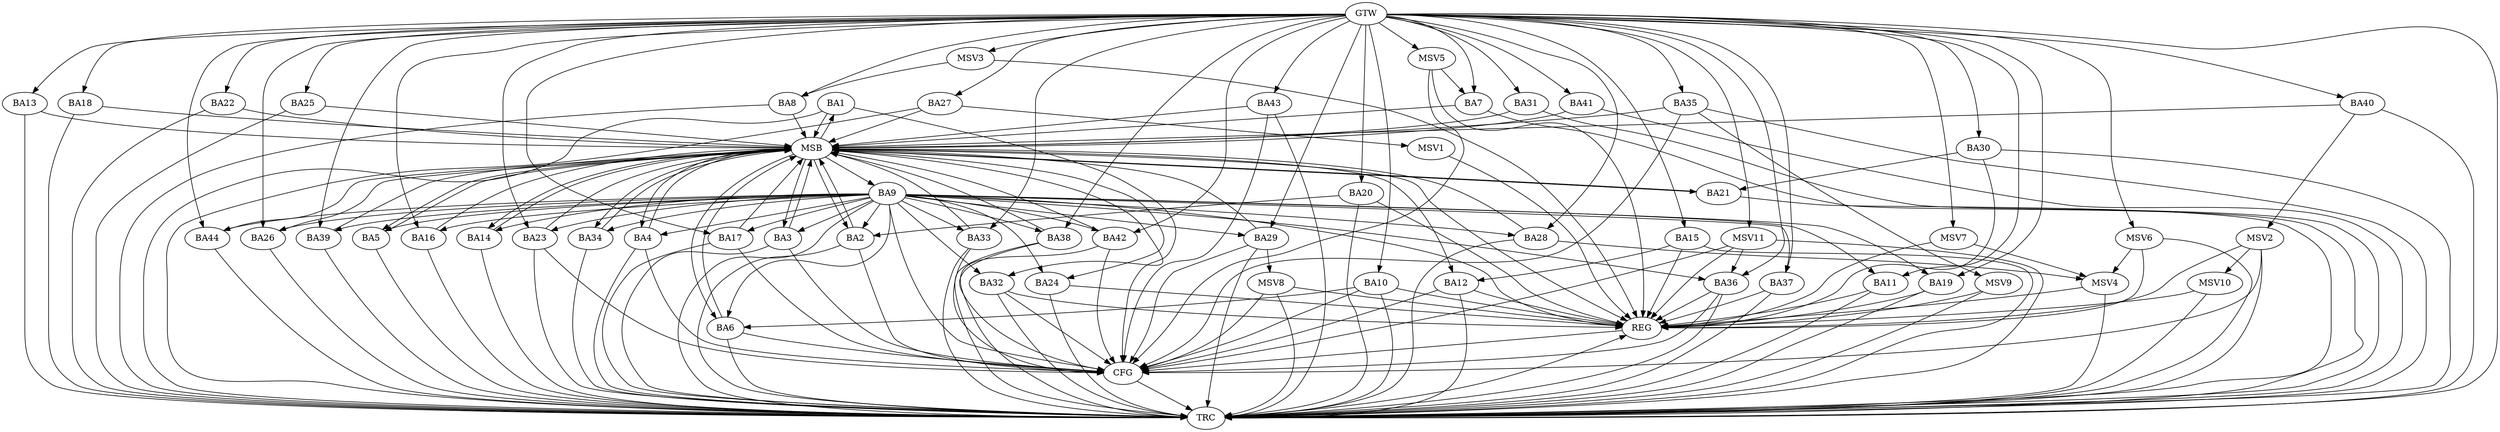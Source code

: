 strict digraph G {
  BA1 [ label="BA1" ];
  BA2 [ label="BA2" ];
  BA3 [ label="BA3" ];
  BA4 [ label="BA4" ];
  BA5 [ label="BA5" ];
  BA6 [ label="BA6" ];
  BA7 [ label="BA7" ];
  BA8 [ label="BA8" ];
  BA9 [ label="BA9" ];
  BA10 [ label="BA10" ];
  BA11 [ label="BA11" ];
  BA12 [ label="BA12" ];
  BA13 [ label="BA13" ];
  BA14 [ label="BA14" ];
  BA15 [ label="BA15" ];
  BA16 [ label="BA16" ];
  BA17 [ label="BA17" ];
  BA18 [ label="BA18" ];
  BA19 [ label="BA19" ];
  BA20 [ label="BA20" ];
  BA21 [ label="BA21" ];
  BA22 [ label="BA22" ];
  BA23 [ label="BA23" ];
  BA24 [ label="BA24" ];
  BA25 [ label="BA25" ];
  BA26 [ label="BA26" ];
  BA27 [ label="BA27" ];
  BA28 [ label="BA28" ];
  BA29 [ label="BA29" ];
  BA30 [ label="BA30" ];
  BA31 [ label="BA31" ];
  BA32 [ label="BA32" ];
  BA33 [ label="BA33" ];
  BA34 [ label="BA34" ];
  BA35 [ label="BA35" ];
  BA36 [ label="BA36" ];
  BA37 [ label="BA37" ];
  BA38 [ label="BA38" ];
  BA39 [ label="BA39" ];
  BA40 [ label="BA40" ];
  BA41 [ label="BA41" ];
  BA42 [ label="BA42" ];
  BA43 [ label="BA43" ];
  BA44 [ label="BA44" ];
  GTW [ label="GTW" ];
  REG [ label="REG" ];
  MSB [ label="MSB" ];
  CFG [ label="CFG" ];
  TRC [ label="TRC" ];
  MSV1 [ label="MSV1" ];
  MSV2 [ label="MSV2" ];
  MSV3 [ label="MSV3" ];
  MSV4 [ label="MSV4" ];
  MSV5 [ label="MSV5" ];
  MSV6 [ label="MSV6" ];
  MSV7 [ label="MSV7" ];
  MSV8 [ label="MSV8" ];
  MSV9 [ label="MSV9" ];
  MSV10 [ label="MSV10" ];
  MSV11 [ label="MSV11" ];
  BA9 -> BA2;
  BA10 -> BA6;
  BA15 -> BA12;
  BA20 -> BA2;
  BA30 -> BA21;
  GTW -> BA7;
  GTW -> BA8;
  GTW -> BA10;
  GTW -> BA11;
  GTW -> BA13;
  GTW -> BA15;
  GTW -> BA16;
  GTW -> BA17;
  GTW -> BA18;
  GTW -> BA19;
  GTW -> BA20;
  GTW -> BA22;
  GTW -> BA23;
  GTW -> BA25;
  GTW -> BA26;
  GTW -> BA27;
  GTW -> BA28;
  GTW -> BA29;
  GTW -> BA30;
  GTW -> BA31;
  GTW -> BA33;
  GTW -> BA35;
  GTW -> BA36;
  GTW -> BA37;
  GTW -> BA38;
  GTW -> BA39;
  GTW -> BA40;
  GTW -> BA41;
  GTW -> BA42;
  GTW -> BA43;
  GTW -> BA44;
  BA9 -> REG;
  BA10 -> REG;
  BA11 -> REG;
  BA12 -> REG;
  BA15 -> REG;
  BA19 -> REG;
  BA20 -> REG;
  BA24 -> REG;
  BA30 -> REG;
  BA32 -> REG;
  BA36 -> REG;
  BA37 -> REG;
  BA1 -> MSB;
  MSB -> BA2;
  MSB -> REG;
  BA2 -> MSB;
  MSB -> BA1;
  BA3 -> MSB;
  BA4 -> MSB;
  MSB -> BA3;
  BA5 -> MSB;
  BA6 -> MSB;
  BA7 -> MSB;
  MSB -> BA4;
  BA8 -> MSB;
  BA13 -> MSB;
  MSB -> BA12;
  BA14 -> MSB;
  MSB -> BA5;
  BA16 -> MSB;
  BA17 -> MSB;
  BA18 -> MSB;
  BA21 -> MSB;
  BA22 -> MSB;
  BA23 -> MSB;
  MSB -> BA6;
  BA25 -> MSB;
  MSB -> BA24;
  BA26 -> MSB;
  BA27 -> MSB;
  BA28 -> MSB;
  MSB -> BA21;
  BA29 -> MSB;
  BA31 -> MSB;
  BA33 -> MSB;
  BA34 -> MSB;
  BA35 -> MSB;
  MSB -> BA34;
  BA38 -> MSB;
  MSB -> BA32;
  BA39 -> MSB;
  BA40 -> MSB;
  MSB -> BA9;
  BA41 -> MSB;
  BA42 -> MSB;
  BA43 -> MSB;
  MSB -> BA14;
  BA44 -> MSB;
  BA42 -> CFG;
  BA2 -> CFG;
  BA1 -> CFG;
  BA33 -> CFG;
  BA3 -> CFG;
  BA6 -> CFG;
  BA38 -> CFG;
  BA12 -> CFG;
  BA10 -> CFG;
  BA43 -> CFG;
  BA23 -> CFG;
  BA35 -> CFG;
  BA32 -> CFG;
  BA9 -> CFG;
  BA29 -> CFG;
  BA36 -> CFG;
  BA17 -> CFG;
  BA4 -> CFG;
  REG -> CFG;
  BA1 -> TRC;
  BA2 -> TRC;
  BA3 -> TRC;
  BA4 -> TRC;
  BA5 -> TRC;
  BA6 -> TRC;
  BA7 -> TRC;
  BA8 -> TRC;
  BA9 -> TRC;
  BA10 -> TRC;
  BA11 -> TRC;
  BA12 -> TRC;
  BA13 -> TRC;
  BA14 -> TRC;
  BA15 -> TRC;
  BA16 -> TRC;
  BA17 -> TRC;
  BA18 -> TRC;
  BA19 -> TRC;
  BA20 -> TRC;
  BA21 -> TRC;
  BA22 -> TRC;
  BA23 -> TRC;
  BA24 -> TRC;
  BA25 -> TRC;
  BA26 -> TRC;
  BA27 -> TRC;
  BA28 -> TRC;
  BA29 -> TRC;
  BA30 -> TRC;
  BA31 -> TRC;
  BA32 -> TRC;
  BA33 -> TRC;
  BA34 -> TRC;
  BA35 -> TRC;
  BA36 -> TRC;
  BA37 -> TRC;
  BA38 -> TRC;
  BA39 -> TRC;
  BA40 -> TRC;
  BA41 -> TRC;
  BA42 -> TRC;
  BA43 -> TRC;
  BA44 -> TRC;
  GTW -> TRC;
  CFG -> TRC;
  TRC -> REG;
  BA9 -> BA37;
  BA9 -> BA44;
  BA9 -> BA14;
  BA9 -> BA33;
  BA9 -> BA36;
  BA9 -> BA4;
  BA9 -> BA39;
  BA9 -> BA17;
  BA9 -> BA3;
  BA9 -> BA24;
  BA9 -> BA28;
  BA9 -> BA26;
  BA9 -> BA5;
  BA9 -> BA16;
  BA9 -> BA6;
  BA9 -> BA42;
  BA9 -> BA32;
  BA9 -> BA34;
  BA9 -> BA38;
  BA9 -> BA19;
  BA9 -> BA29;
  BA9 -> BA11;
  BA9 -> BA23;
  BA27 -> MSV1;
  MSV1 -> REG;
  BA40 -> MSV2;
  MSV2 -> REG;
  MSV2 -> TRC;
  MSV2 -> CFG;
  MSV3 -> BA8;
  GTW -> MSV3;
  MSV3 -> REG;
  BA28 -> MSV4;
  MSV4 -> REG;
  MSV4 -> TRC;
  MSV5 -> BA7;
  GTW -> MSV5;
  MSV5 -> REG;
  MSV5 -> CFG;
  MSV6 -> MSV4;
  GTW -> MSV6;
  MSV6 -> REG;
  MSV6 -> TRC;
  MSV7 -> MSV4;
  GTW -> MSV7;
  MSV7 -> REG;
  BA29 -> MSV8;
  MSV8 -> REG;
  MSV8 -> TRC;
  MSV8 -> CFG;
  BA35 -> MSV9;
  MSV9 -> REG;
  MSV9 -> TRC;
  MSV2 -> MSV10;
  MSV10 -> REG;
  MSV10 -> TRC;
  MSV11 -> BA36;
  GTW -> MSV11;
  MSV11 -> REG;
  MSV11 -> TRC;
  MSV11 -> CFG;
}
